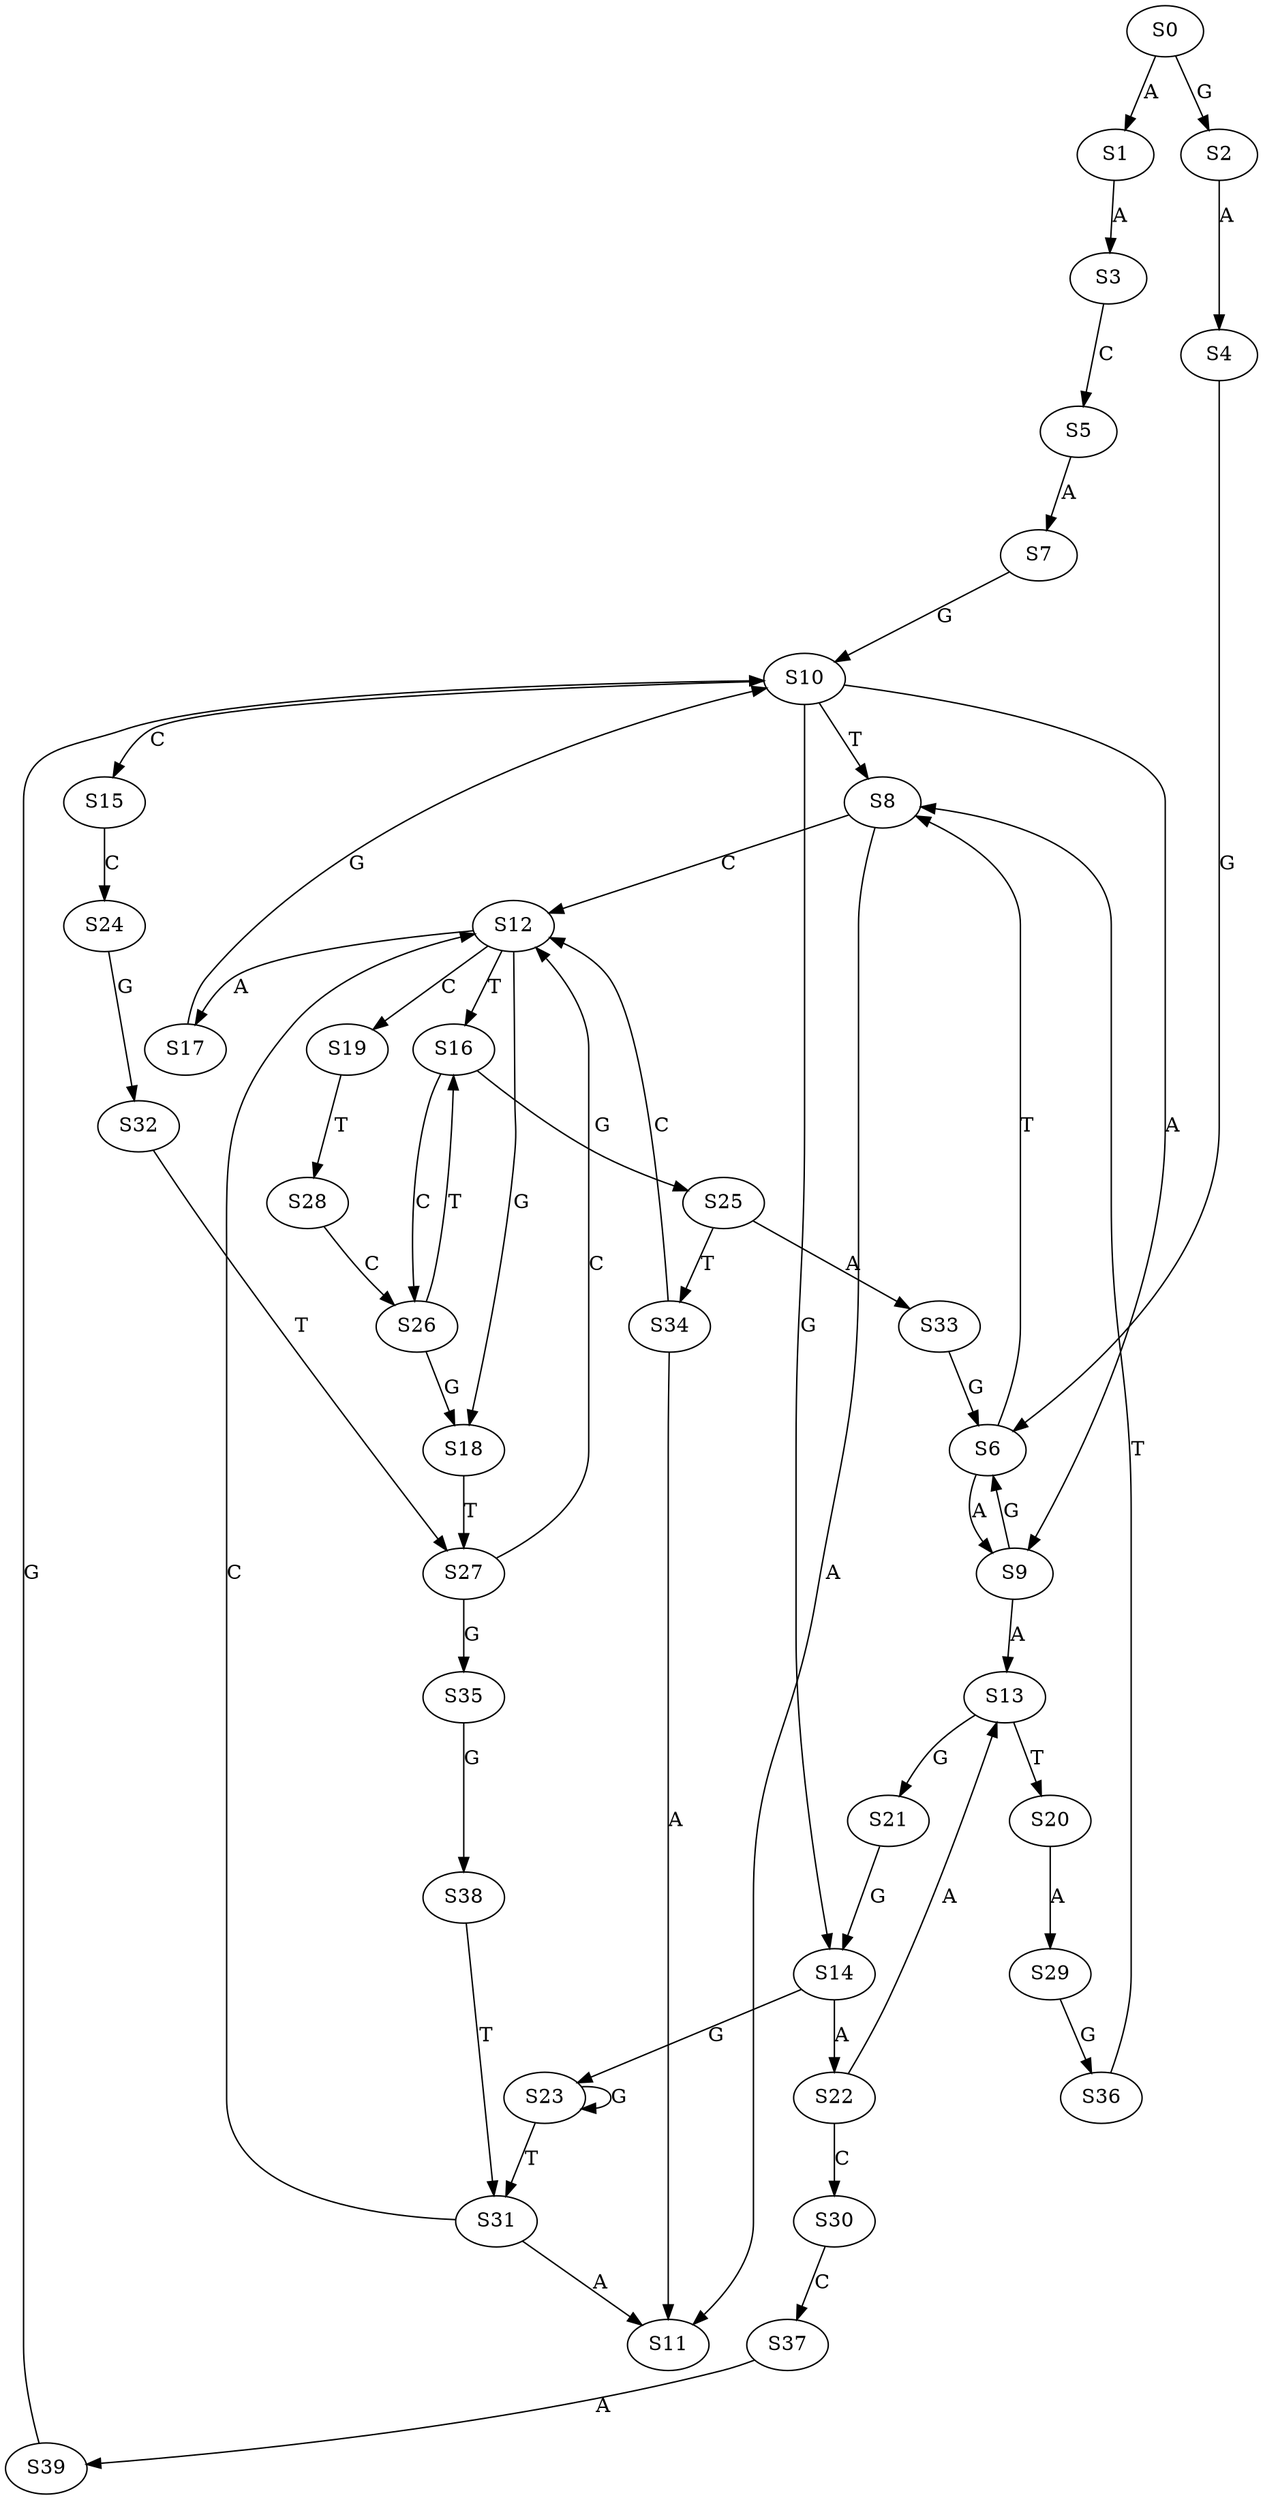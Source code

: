 strict digraph  {
	S0 -> S1 [ label = A ];
	S0 -> S2 [ label = G ];
	S1 -> S3 [ label = A ];
	S2 -> S4 [ label = A ];
	S3 -> S5 [ label = C ];
	S4 -> S6 [ label = G ];
	S5 -> S7 [ label = A ];
	S6 -> S8 [ label = T ];
	S6 -> S9 [ label = A ];
	S7 -> S10 [ label = G ];
	S8 -> S11 [ label = A ];
	S8 -> S12 [ label = C ];
	S9 -> S6 [ label = G ];
	S9 -> S13 [ label = A ];
	S10 -> S14 [ label = G ];
	S10 -> S8 [ label = T ];
	S10 -> S15 [ label = C ];
	S10 -> S9 [ label = A ];
	S12 -> S16 [ label = T ];
	S12 -> S17 [ label = A ];
	S12 -> S18 [ label = G ];
	S12 -> S19 [ label = C ];
	S13 -> S20 [ label = T ];
	S13 -> S21 [ label = G ];
	S14 -> S22 [ label = A ];
	S14 -> S23 [ label = G ];
	S15 -> S24 [ label = C ];
	S16 -> S25 [ label = G ];
	S16 -> S26 [ label = C ];
	S17 -> S10 [ label = G ];
	S18 -> S27 [ label = T ];
	S19 -> S28 [ label = T ];
	S20 -> S29 [ label = A ];
	S21 -> S14 [ label = G ];
	S22 -> S13 [ label = A ];
	S22 -> S30 [ label = C ];
	S23 -> S31 [ label = T ];
	S23 -> S23 [ label = G ];
	S24 -> S32 [ label = G ];
	S25 -> S33 [ label = A ];
	S25 -> S34 [ label = T ];
	S26 -> S16 [ label = T ];
	S26 -> S18 [ label = G ];
	S27 -> S35 [ label = G ];
	S27 -> S12 [ label = C ];
	S28 -> S26 [ label = C ];
	S29 -> S36 [ label = G ];
	S30 -> S37 [ label = C ];
	S31 -> S11 [ label = A ];
	S31 -> S12 [ label = C ];
	S32 -> S27 [ label = T ];
	S33 -> S6 [ label = G ];
	S34 -> S11 [ label = A ];
	S34 -> S12 [ label = C ];
	S35 -> S38 [ label = G ];
	S36 -> S8 [ label = T ];
	S37 -> S39 [ label = A ];
	S38 -> S31 [ label = T ];
	S39 -> S10 [ label = G ];
}
